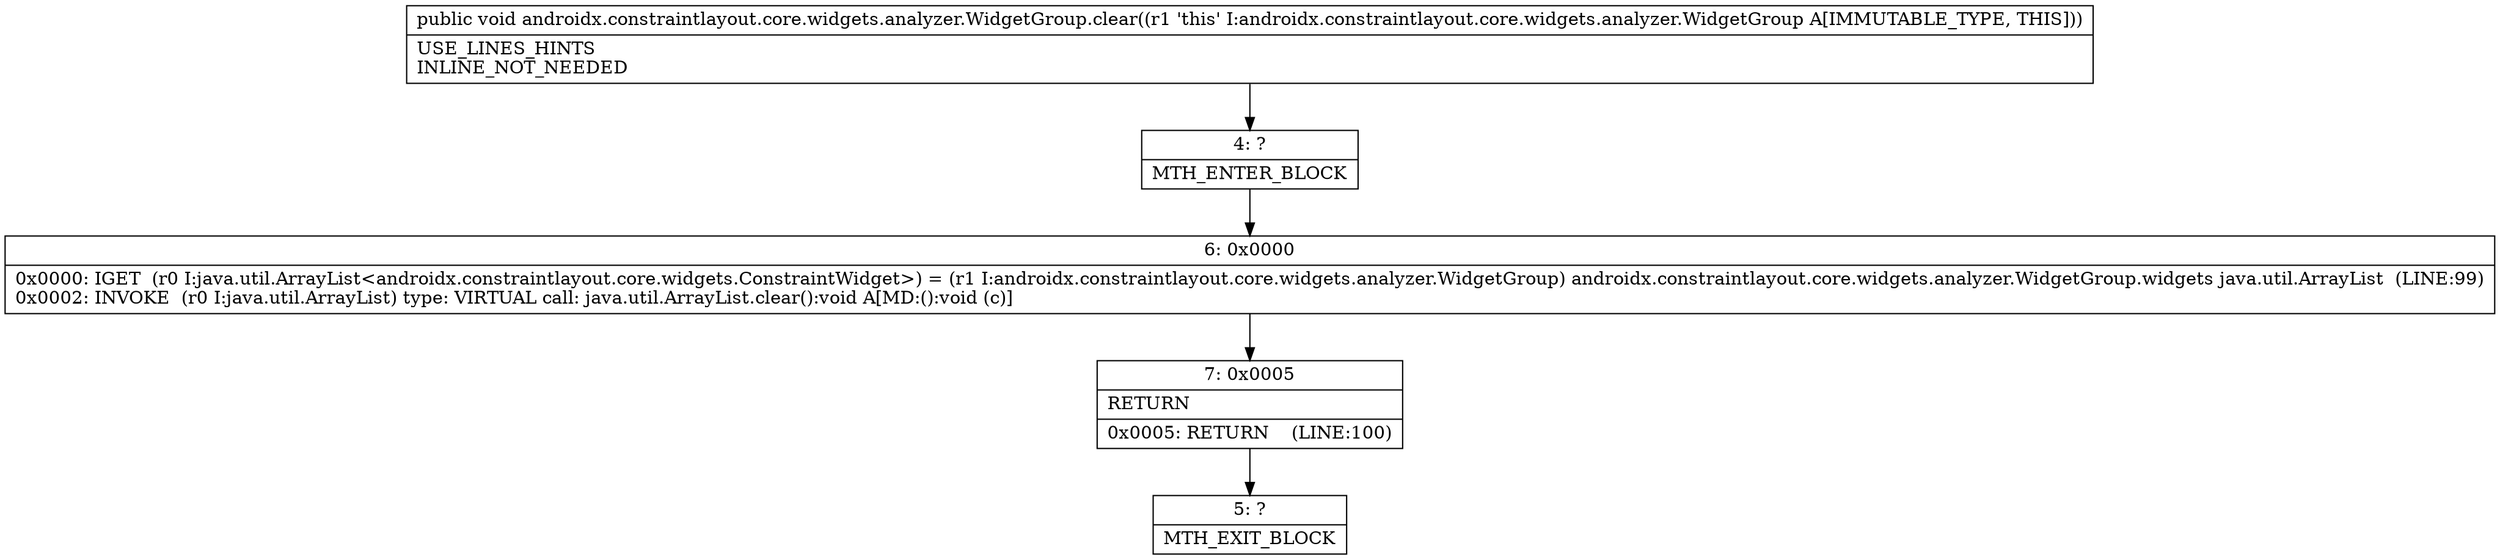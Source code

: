 digraph "CFG forandroidx.constraintlayout.core.widgets.analyzer.WidgetGroup.clear()V" {
Node_4 [shape=record,label="{4\:\ ?|MTH_ENTER_BLOCK\l}"];
Node_6 [shape=record,label="{6\:\ 0x0000|0x0000: IGET  (r0 I:java.util.ArrayList\<androidx.constraintlayout.core.widgets.ConstraintWidget\>) = (r1 I:androidx.constraintlayout.core.widgets.analyzer.WidgetGroup) androidx.constraintlayout.core.widgets.analyzer.WidgetGroup.widgets java.util.ArrayList  (LINE:99)\l0x0002: INVOKE  (r0 I:java.util.ArrayList) type: VIRTUAL call: java.util.ArrayList.clear():void A[MD:():void (c)]\l}"];
Node_7 [shape=record,label="{7\:\ 0x0005|RETURN\l|0x0005: RETURN    (LINE:100)\l}"];
Node_5 [shape=record,label="{5\:\ ?|MTH_EXIT_BLOCK\l}"];
MethodNode[shape=record,label="{public void androidx.constraintlayout.core.widgets.analyzer.WidgetGroup.clear((r1 'this' I:androidx.constraintlayout.core.widgets.analyzer.WidgetGroup A[IMMUTABLE_TYPE, THIS]))  | USE_LINES_HINTS\lINLINE_NOT_NEEDED\l}"];
MethodNode -> Node_4;Node_4 -> Node_6;
Node_6 -> Node_7;
Node_7 -> Node_5;
}

